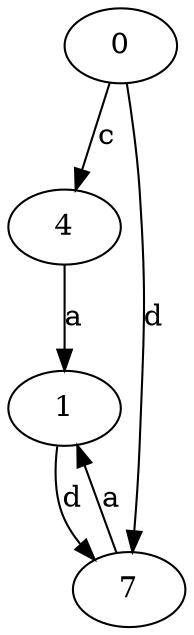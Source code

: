 strict digraph  {
0;
1;
4;
7;
0 -> 4  [label=c];
0 -> 7  [label=d];
1 -> 7  [label=d];
4 -> 1  [label=a];
7 -> 1  [label=a];
}
